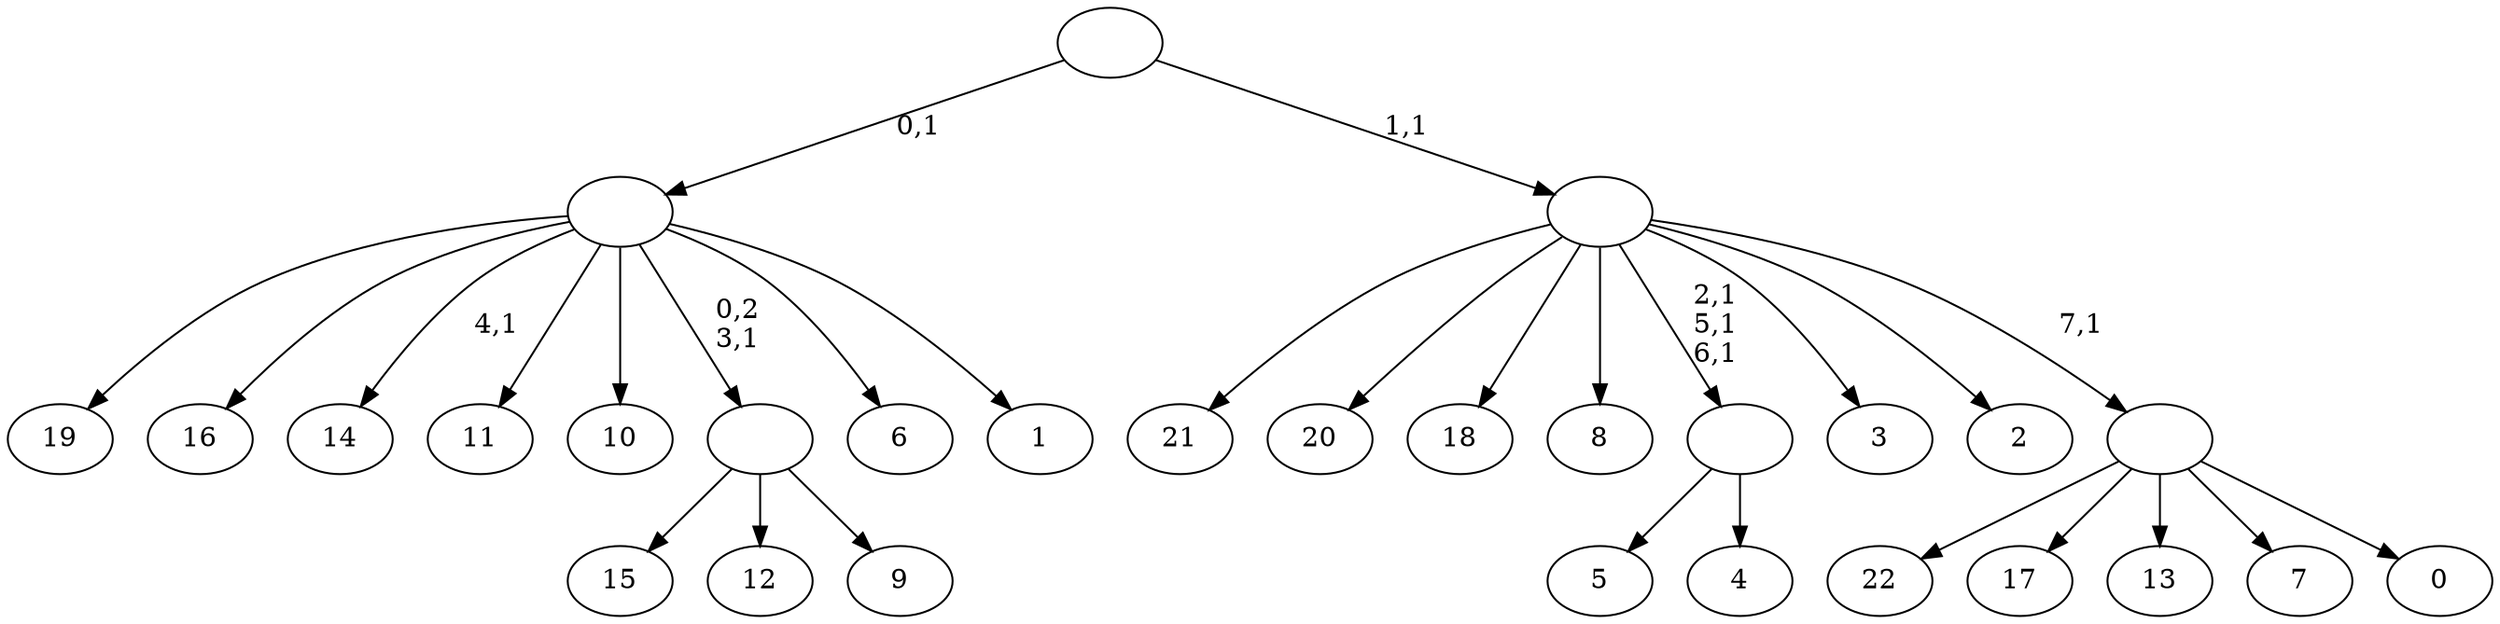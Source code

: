 digraph T {
	31 [label="22"]
	30 [label="21"]
	29 [label="20"]
	28 [label="19"]
	27 [label="18"]
	26 [label="17"]
	25 [label="16"]
	24 [label="15"]
	23 [label="14"]
	21 [label="13"]
	20 [label="12"]
	19 [label="11"]
	18 [label="10"]
	17 [label="9"]
	16 [label=""]
	15 [label="8"]
	14 [label="7"]
	13 [label="6"]
	12 [label="5"]
	11 [label="4"]
	10 [label=""]
	7 [label="3"]
	6 [label="2"]
	5 [label="1"]
	4 [label=""]
	3 [label="0"]
	2 [label=""]
	1 [label=""]
	0 [label=""]
	16 -> 24 [label=""]
	16 -> 20 [label=""]
	16 -> 17 [label=""]
	10 -> 12 [label=""]
	10 -> 11 [label=""]
	4 -> 23 [label="4,1"]
	4 -> 28 [label=""]
	4 -> 25 [label=""]
	4 -> 19 [label=""]
	4 -> 18 [label=""]
	4 -> 16 [label="0,2\n3,1"]
	4 -> 13 [label=""]
	4 -> 5 [label=""]
	2 -> 31 [label=""]
	2 -> 26 [label=""]
	2 -> 21 [label=""]
	2 -> 14 [label=""]
	2 -> 3 [label=""]
	1 -> 10 [label="2,1\n5,1\n6,1"]
	1 -> 30 [label=""]
	1 -> 29 [label=""]
	1 -> 27 [label=""]
	1 -> 15 [label=""]
	1 -> 7 [label=""]
	1 -> 6 [label=""]
	1 -> 2 [label="7,1"]
	0 -> 4 [label="0,1"]
	0 -> 1 [label="1,1"]
}
